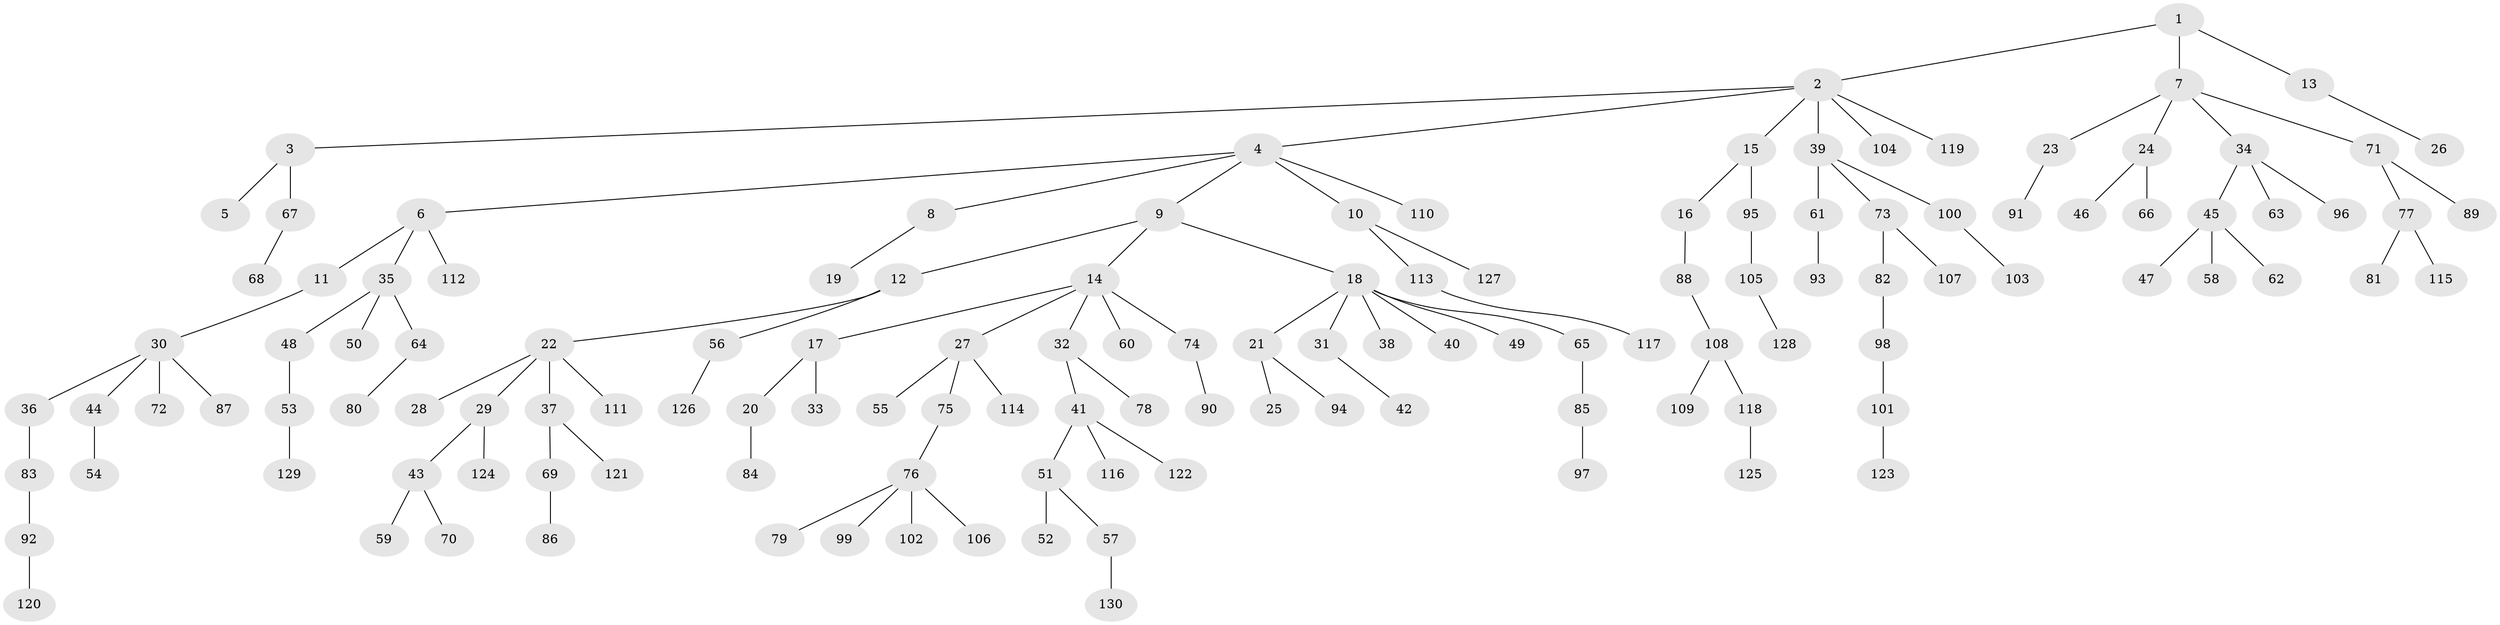 // coarse degree distribution, {3: 0.12359550561797752, 6: 0.033707865168539325, 1: 0.550561797752809, 4: 0.06741573033707865, 9: 0.011235955056179775, 7: 0.011235955056179775, 2: 0.20224719101123595}
// Generated by graph-tools (version 1.1) at 2025/24/03/03/25 07:24:06]
// undirected, 130 vertices, 129 edges
graph export_dot {
graph [start="1"]
  node [color=gray90,style=filled];
  1;
  2;
  3;
  4;
  5;
  6;
  7;
  8;
  9;
  10;
  11;
  12;
  13;
  14;
  15;
  16;
  17;
  18;
  19;
  20;
  21;
  22;
  23;
  24;
  25;
  26;
  27;
  28;
  29;
  30;
  31;
  32;
  33;
  34;
  35;
  36;
  37;
  38;
  39;
  40;
  41;
  42;
  43;
  44;
  45;
  46;
  47;
  48;
  49;
  50;
  51;
  52;
  53;
  54;
  55;
  56;
  57;
  58;
  59;
  60;
  61;
  62;
  63;
  64;
  65;
  66;
  67;
  68;
  69;
  70;
  71;
  72;
  73;
  74;
  75;
  76;
  77;
  78;
  79;
  80;
  81;
  82;
  83;
  84;
  85;
  86;
  87;
  88;
  89;
  90;
  91;
  92;
  93;
  94;
  95;
  96;
  97;
  98;
  99;
  100;
  101;
  102;
  103;
  104;
  105;
  106;
  107;
  108;
  109;
  110;
  111;
  112;
  113;
  114;
  115;
  116;
  117;
  118;
  119;
  120;
  121;
  122;
  123;
  124;
  125;
  126;
  127;
  128;
  129;
  130;
  1 -- 2;
  1 -- 7;
  1 -- 13;
  2 -- 3;
  2 -- 4;
  2 -- 15;
  2 -- 39;
  2 -- 104;
  2 -- 119;
  3 -- 5;
  3 -- 67;
  4 -- 6;
  4 -- 8;
  4 -- 9;
  4 -- 10;
  4 -- 110;
  6 -- 11;
  6 -- 35;
  6 -- 112;
  7 -- 23;
  7 -- 24;
  7 -- 34;
  7 -- 71;
  8 -- 19;
  9 -- 12;
  9 -- 14;
  9 -- 18;
  10 -- 113;
  10 -- 127;
  11 -- 30;
  12 -- 22;
  12 -- 56;
  13 -- 26;
  14 -- 17;
  14 -- 27;
  14 -- 32;
  14 -- 60;
  14 -- 74;
  15 -- 16;
  15 -- 95;
  16 -- 88;
  17 -- 20;
  17 -- 33;
  18 -- 21;
  18 -- 31;
  18 -- 38;
  18 -- 40;
  18 -- 49;
  18 -- 65;
  20 -- 84;
  21 -- 25;
  21 -- 94;
  22 -- 28;
  22 -- 29;
  22 -- 37;
  22 -- 111;
  23 -- 91;
  24 -- 46;
  24 -- 66;
  27 -- 55;
  27 -- 75;
  27 -- 114;
  29 -- 43;
  29 -- 124;
  30 -- 36;
  30 -- 44;
  30 -- 72;
  30 -- 87;
  31 -- 42;
  32 -- 41;
  32 -- 78;
  34 -- 45;
  34 -- 63;
  34 -- 96;
  35 -- 48;
  35 -- 50;
  35 -- 64;
  36 -- 83;
  37 -- 69;
  37 -- 121;
  39 -- 61;
  39 -- 73;
  39 -- 100;
  41 -- 51;
  41 -- 116;
  41 -- 122;
  43 -- 59;
  43 -- 70;
  44 -- 54;
  45 -- 47;
  45 -- 58;
  45 -- 62;
  48 -- 53;
  51 -- 52;
  51 -- 57;
  53 -- 129;
  56 -- 126;
  57 -- 130;
  61 -- 93;
  64 -- 80;
  65 -- 85;
  67 -- 68;
  69 -- 86;
  71 -- 77;
  71 -- 89;
  73 -- 82;
  73 -- 107;
  74 -- 90;
  75 -- 76;
  76 -- 79;
  76 -- 99;
  76 -- 102;
  76 -- 106;
  77 -- 81;
  77 -- 115;
  82 -- 98;
  83 -- 92;
  85 -- 97;
  88 -- 108;
  92 -- 120;
  95 -- 105;
  98 -- 101;
  100 -- 103;
  101 -- 123;
  105 -- 128;
  108 -- 109;
  108 -- 118;
  113 -- 117;
  118 -- 125;
}
